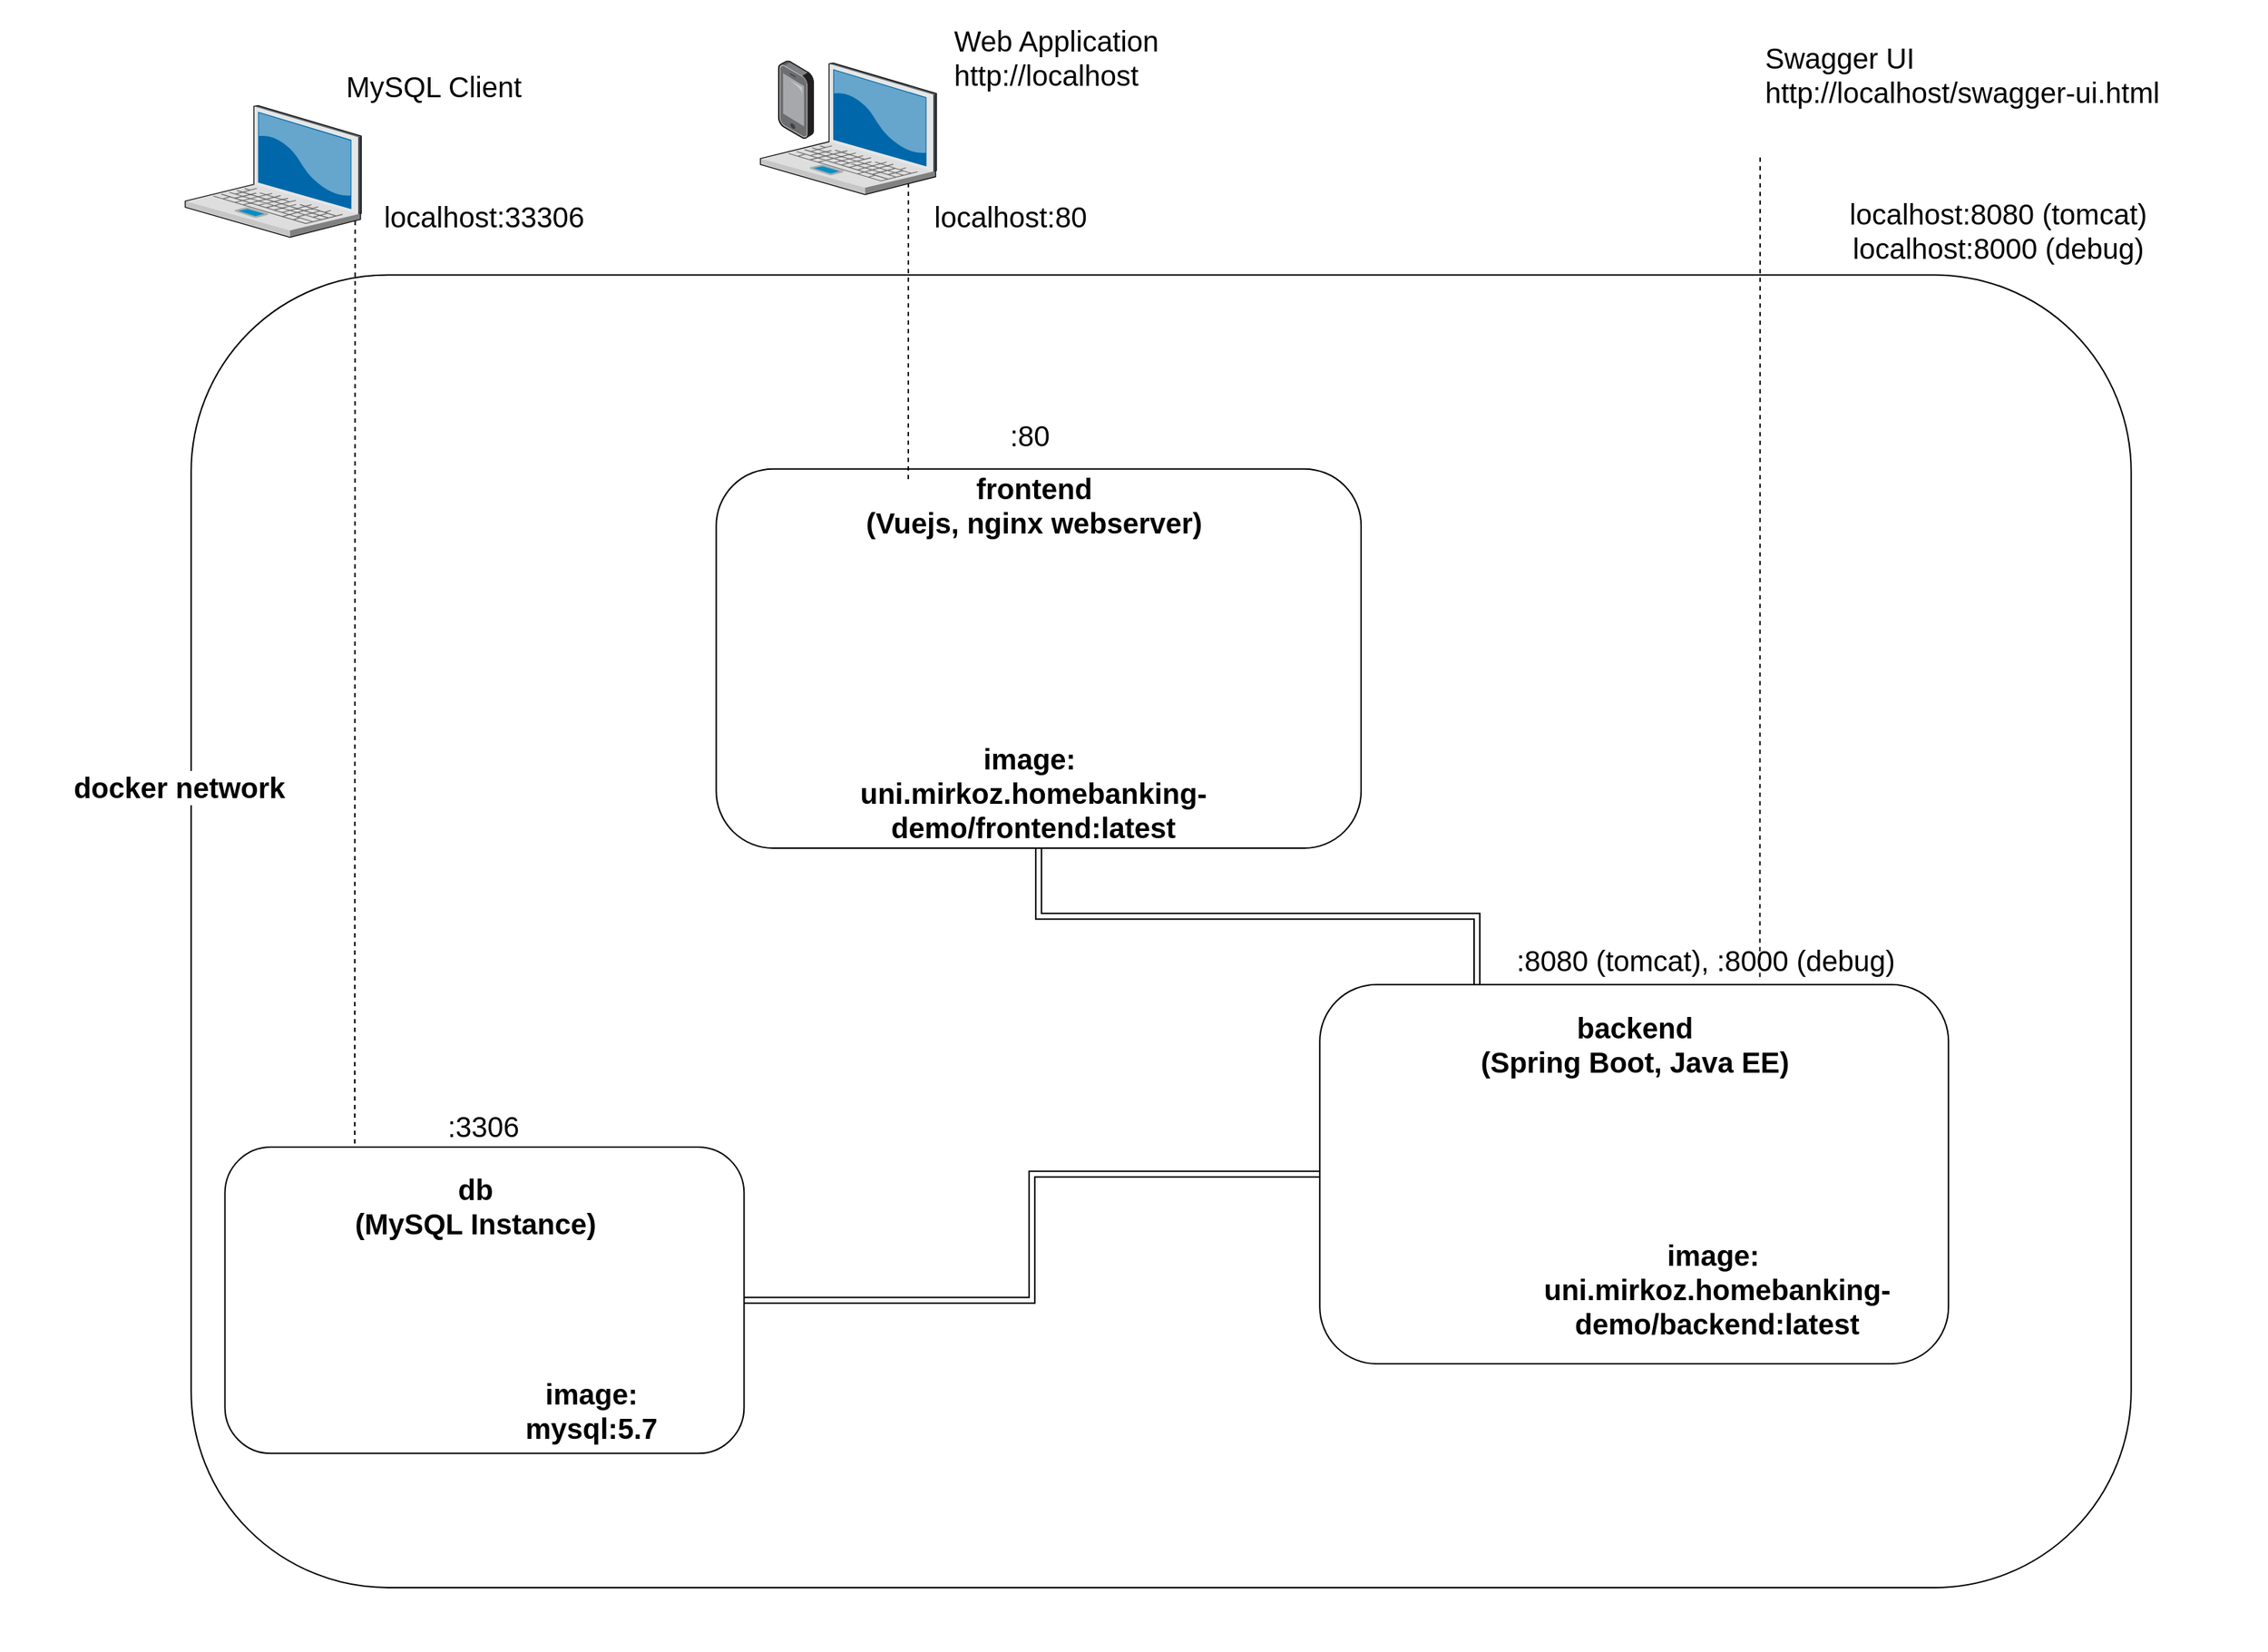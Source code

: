 <mxfile version="11.0.4" type="device"><diagram id="KdtiK3vA-k76IhYo_hw5" name="Page-1"><mxGraphModel dx="2370" dy="1338" grid="1" gridSize="10" guides="1" tooltips="1" connect="1" arrows="1" fold="1" page="1" pageScale="1" pageWidth="827" pageHeight="1169" math="0" shadow="0"><root><mxCell id="0"/><mxCell id="1" parent="0"/><mxCell id="4QRfiJSmy-Bldy5wq3lV-100" value="" style="group" vertex="1" connectable="0" parent="1"><mxGeometry x="52.5" y="20" width="1584" height="1143" as="geometry"/></mxCell><mxCell id="4QRfiJSmy-Bldy5wq3lV-79" value="" style="group;fontSize=20;" vertex="1" connectable="0" parent="4QRfiJSmy-Bldy5wq3lV-100"><mxGeometry x="72" y="120" width="1478" height="979" as="geometry"/></mxCell><mxCell id="4QRfiJSmy-Bldy5wq3lV-59" value="" style="group;fontSize=20;" vertex="1" connectable="0" parent="4QRfiJSmy-Bldy5wq3lV-79"><mxGeometry width="1478" height="979" as="geometry"/></mxCell><mxCell id="4QRfiJSmy-Bldy5wq3lV-39" value="" style="rounded=1;whiteSpace=wrap;html=1;fontSize=20;" vertex="1" parent="4QRfiJSmy-Bldy5wq3lV-59"><mxGeometry x="61.14" y="61.188" width="1356.194" height="917.812" as="geometry"/></mxCell><mxCell id="4QRfiJSmy-Bldy5wq3lV-57" value="" style="group;fontSize=20;" vertex="1" connectable="0" parent="4QRfiJSmy-Bldy5wq3lV-59"><mxGeometry x="428.206" width="450.809" height="461.966" as="geometry"/></mxCell><mxCell id="4QRfiJSmy-Bldy5wq3lV-47" value="" style="group;fontSize=20;" vertex="1" connectable="0" parent="4QRfiJSmy-Bldy5wq3lV-57"><mxGeometry y="163.167" width="450.809" height="298.799" as="geometry"/></mxCell><mxCell id="4QRfiJSmy-Bldy5wq3lV-30" value="" style="group;fontSize=20;" vertex="1" connectable="0" parent="4QRfiJSmy-Bldy5wq3lV-47"><mxGeometry y="33.653" width="450.809" height="265.146" as="geometry"/></mxCell><mxCell id="4QRfiJSmy-Bldy5wq3lV-24" value="" style="rounded=1;whiteSpace=wrap;html=1;fontSize=20;" vertex="1" parent="4QRfiJSmy-Bldy5wq3lV-30"><mxGeometry width="450.809" height="265.146" as="geometry"/></mxCell><mxCell id="4QRfiJSmy-Bldy5wq3lV-8" value="" style="shape=image;html=1;verticalAlign=top;verticalLabelPosition=bottom;labelBackgroundColor=#ffffff;imageAspect=0;aspect=fixed;image=https://cdn4.iconfinder.com/data/icons/logos-brands-5/24/nginx-128.png;fontSize=20;" vertex="1" parent="4QRfiJSmy-Bldy5wq3lV-30"><mxGeometry x="151.944" y="53.029" width="76.891" height="76.891" as="geometry"/></mxCell><mxCell id="4QRfiJSmy-Bldy5wq3lV-9" value="" style="shape=image;html=1;verticalAlign=top;verticalLabelPosition=bottom;labelBackgroundColor=#ffffff;imageAspect=0;aspect=fixed;image=https://cdn3.iconfinder.com/data/icons/logos-and-brands-adobe/512/97_Docker-128.png;fontSize=20;" vertex="1" parent="4QRfiJSmy-Bldy5wq3lV-30"><mxGeometry x="148.177" y="83.623" width="121.25" height="121.25" as="geometry"/></mxCell><mxCell id="4QRfiJSmy-Bldy5wq3lV-14" value="image:&amp;nbsp; uni.mirkoz.homebanking-demo/frontend:latest" style="text;html=1;strokeColor=none;fillColor=none;align=center;verticalAlign=middle;whiteSpace=wrap;rounded=0;fontStyle=1;fontSize=20;" vertex="1" parent="4QRfiJSmy-Bldy5wq3lV-30"><mxGeometry x="77.228" y="187.132" width="288.819" height="77.504" as="geometry"/></mxCell><mxCell id="4QRfiJSmy-Bldy5wq3lV-15" value="frontend&lt;br style=&quot;font-size: 20px;&quot;&gt;(Vuejs, nginx webserver)" style="text;html=1;strokeColor=none;fillColor=none;align=center;verticalAlign=middle;whiteSpace=wrap;rounded=0;fontStyle=1;fontSize=20;" vertex="1" parent="4QRfiJSmy-Bldy5wq3lV-30"><mxGeometry x="8.79" y="5.099" width="428.206" height="40.792" as="geometry"/></mxCell><mxCell id="4QRfiJSmy-Bldy5wq3lV-7" value="" style="shape=image;html=1;verticalAlign=top;verticalLabelPosition=bottom;labelBackgroundColor=#ffffff;imageAspect=0;aspect=fixed;image=https://cdn4.iconfinder.com/data/icons/logos-and-brands/512/367_Vuejs_logo-128.png;fontSize=20;" vertex="1" parent="4QRfiJSmy-Bldy5wq3lV-30"><mxGeometry x="84.134" y="82.603" width="86.748" height="86.748" as="geometry"/></mxCell><mxCell id="4QRfiJSmy-Bldy5wq3lV-46" value=":80" style="text;html=1;strokeColor=none;fillColor=none;align=center;verticalAlign=middle;whiteSpace=wrap;rounded=0;fontSize=20;" vertex="1" parent="4QRfiJSmy-Bldy5wq3lV-47"><mxGeometry x="194.639" width="50.229" height="20.396" as="geometry"/></mxCell><mxCell id="4QRfiJSmy-Bldy5wq3lV-49" value="" style="endArrow=none;dashed=1;html=1;fontSize=20;exitX=0.293;exitY=0.05;exitDx=0;exitDy=0;exitPerimeter=0;" edge="1" parent="4QRfiJSmy-Bldy5wq3lV-57" source="4QRfiJSmy-Bldy5wq3lV-15"><mxGeometry width="50" height="50" relative="1" as="geometry"><mxPoint x="107.993" y="163.167" as="sourcePoint"/><mxPoint x="134.364" y="-25.495" as="targetPoint"/></mxGeometry></mxCell><mxCell id="4QRfiJSmy-Bldy5wq3lV-52" value="localhost:80" style="text;html=1;strokeColor=none;fillColor=none;align=center;verticalAlign=middle;whiteSpace=wrap;rounded=0;fontSize=20;" vertex="1" parent="4QRfiJSmy-Bldy5wq3lV-57"><mxGeometry x="139.387" y="10.198" width="133.108" height="20.396" as="geometry"/></mxCell><mxCell id="4QRfiJSmy-Bldy5wq3lV-58" value="" style="group;fontSize=20;" vertex="1" connectable="0" parent="4QRfiJSmy-Bldy5wq3lV-59"><mxGeometry x="850.133" width="627.867" height="822.462" as="geometry"/></mxCell><mxCell id="4QRfiJSmy-Bldy5wq3lV-42" value="" style="group;fontSize=20;" vertex="1" connectable="0" parent="4QRfiJSmy-Bldy5wq3lV-58"><mxGeometry y="530.292" width="439.507" height="292.17" as="geometry"/></mxCell><mxCell id="4QRfiJSmy-Bldy5wq3lV-28" value="" style="group;fontSize=20;" vertex="1" connectable="0" parent="4QRfiJSmy-Bldy5wq3lV-42"><mxGeometry y="27.024" width="439.507" height="265.146" as="geometry"/></mxCell><mxCell id="4QRfiJSmy-Bldy5wq3lV-23" value="" style="rounded=1;whiteSpace=wrap;html=1;fontSize=20;" vertex="1" parent="4QRfiJSmy-Bldy5wq3lV-28"><mxGeometry width="439.507" height="265.146" as="geometry"/></mxCell><mxCell id="4QRfiJSmy-Bldy5wq3lV-4" value="" style="shape=image;html=1;verticalAlign=top;verticalLabelPosition=bottom;labelBackgroundColor=#ffffff;imageAspect=0;aspect=fixed;image=https://cdn3.iconfinder.com/data/icons/spring-23/32/leaf-spring-plant-ecology-green-128.png;fontSize=20;" vertex="1" parent="4QRfiJSmy-Bldy5wq3lV-28"><mxGeometry x="40.184" y="72.915" width="126.179" height="126.179" as="geometry"/></mxCell><mxCell id="4QRfiJSmy-Bldy5wq3lV-13" value="image:&amp;nbsp; uni.mirkoz.homebanking-demo/backend:latest" style="text;html=1;strokeColor=none;fillColor=none;align=center;verticalAlign=middle;whiteSpace=wrap;rounded=0;fontStyle=1;fontSize=20;" vertex="1" parent="4QRfiJSmy-Bldy5wq3lV-28"><mxGeometry x="133.108" y="174.384" width="288.819" height="77.504" as="geometry"/></mxCell><mxCell id="4QRfiJSmy-Bldy5wq3lV-20" value="" style="shape=image;verticalLabelPosition=bottom;labelBackgroundColor=#ffffff;verticalAlign=top;aspect=fixed;imageAspect=0;image=https://upload.wikimedia.org/wikipedia/commons/a/ab/Swagger-logo.png;fontSize=20;" vertex="1" parent="4QRfiJSmy-Bldy5wq3lV-28"><mxGeometry x="206.568" y="59.658" width="91.677" height="91.677" as="geometry"/></mxCell><mxCell id="4QRfiJSmy-Bldy5wq3lV-5" value="" style="shape=image;html=1;verticalAlign=top;verticalLabelPosition=bottom;labelBackgroundColor=#ffffff;imageAspect=0;aspect=fixed;image=https://cdn3.iconfinder.com/data/icons/logos-and-brands-adobe/512/97_Docker-128.png;fontSize=20;" vertex="1" parent="4QRfiJSmy-Bldy5wq3lV-28"><mxGeometry x="124.318" y="76.994" width="126.179" height="126.179" as="geometry"/></mxCell><mxCell id="4QRfiJSmy-Bldy5wq3lV-12" value="backend&lt;br style=&quot;font-size: 20px;&quot;&gt;(Spring Boot, Java EE)" style="text;html=1;strokeColor=none;fillColor=none;align=center;verticalAlign=middle;whiteSpace=wrap;rounded=0;fontStyle=1;fontSize=20;" vertex="1" parent="4QRfiJSmy-Bldy5wq3lV-28"><mxGeometry x="12.557" y="21.416" width="415.648" height="40.792" as="geometry"/></mxCell><mxCell id="4QRfiJSmy-Bldy5wq3lV-40" value=":8080 (tomcat), :8000 (debug)" style="text;html=1;strokeColor=none;fillColor=none;align=center;verticalAlign=middle;whiteSpace=wrap;rounded=0;fontSize=20;" vertex="1" parent="4QRfiJSmy-Bldy5wq3lV-42"><mxGeometry x="125.573" width="288.819" height="20.396" as="geometry"/></mxCell><mxCell id="4QRfiJSmy-Bldy5wq3lV-50" value="" style="endArrow=none;dashed=1;html=1;fontSize=20;entryX=0.7;entryY=-0.01;entryDx=0;entryDy=0;entryPerimeter=0;" edge="1" parent="4QRfiJSmy-Bldy5wq3lV-58" target="4QRfiJSmy-Bldy5wq3lV-23"><mxGeometry width="50" height="50" relative="1" as="geometry"><mxPoint x="307.811" y="-20.9" as="sourcePoint"/><mxPoint x="-778.556" y="999.396" as="targetPoint"/></mxGeometry></mxCell><mxCell id="4QRfiJSmy-Bldy5wq3lV-51" value="localhost:8080 (tomcat)&lt;br style=&quot;font-size: 20px;&quot;&gt;localhost:8000 (debug)" style="text;html=1;strokeColor=none;fillColor=none;align=center;verticalAlign=middle;whiteSpace=wrap;rounded=0;fontSize=20;" vertex="1" parent="4QRfiJSmy-Bldy5wq3lV-58"><mxGeometry x="321.468" y="9.956" width="306.399" height="40.93" as="geometry"/></mxCell><mxCell id="4QRfiJSmy-Bldy5wq3lV-34" style="edgeStyle=orthogonalEdgeStyle;rounded=0;orthogonalLoop=1;jettySize=auto;html=1;exitX=0;exitY=0.5;exitDx=0;exitDy=0;entryX=1;entryY=0.5;entryDx=0;entryDy=0;fontSize=20;shape=link;" edge="1" parent="4QRfiJSmy-Bldy5wq3lV-59" source="4QRfiJSmy-Bldy5wq3lV-23" target="4QRfiJSmy-Bldy5wq3lV-22"><mxGeometry relative="1" as="geometry"/></mxCell><mxCell id="4QRfiJSmy-Bldy5wq3lV-36" style="edgeStyle=orthogonalEdgeStyle;rounded=0;orthogonalLoop=1;jettySize=auto;html=1;exitX=0.25;exitY=0;exitDx=0;exitDy=0;fontSize=20;shape=link;" edge="1" parent="4QRfiJSmy-Bldy5wq3lV-59" source="4QRfiJSmy-Bldy5wq3lV-23" target="4QRfiJSmy-Bldy5wq3lV-24"><mxGeometry relative="1" as="geometry"/></mxCell><mxCell id="4QRfiJSmy-Bldy5wq3lV-56" value="" style="group;fontSize=20;" vertex="1" connectable="0" parent="4QRfiJSmy-Bldy5wq3lV-59"><mxGeometry x="84.762" y="94.331" width="362.907" height="790.848" as="geometry"/></mxCell><mxCell id="4QRfiJSmy-Bldy5wq3lV-45" value="" style="group;fontSize=20;" vertex="1" connectable="0" parent="4QRfiJSmy-Bldy5wq3lV-56"><mxGeometry y="551.707" width="362.907" height="239.141" as="geometry"/></mxCell><mxCell id="4QRfiJSmy-Bldy5wq3lV-29" value="" style="group;fontSize=20;" vertex="1" connectable="0" parent="4QRfiJSmy-Bldy5wq3lV-45"><mxGeometry y="24.985" width="362.907" height="214.156" as="geometry"/></mxCell><mxCell id="4QRfiJSmy-Bldy5wq3lV-22" value="" style="rounded=1;whiteSpace=wrap;html=1;fontSize=20;" vertex="1" parent="4QRfiJSmy-Bldy5wq3lV-29"><mxGeometry width="362.907" height="214.156" as="geometry"/></mxCell><mxCell id="4QRfiJSmy-Bldy5wq3lV-10" value="db&lt;br style=&quot;font-size: 20px;&quot;&gt;(MySQL Instance)" style="text;html=1;strokeColor=none;fillColor=none;align=center;verticalAlign=middle;whiteSpace=wrap;rounded=0;fontStyle=1;fontSize=20;" vertex="1" parent="4QRfiJSmy-Bldy5wq3lV-29"><mxGeometry x="50.229" y="20.396" width="251.147" height="40.792" as="geometry"/></mxCell><mxCell id="4QRfiJSmy-Bldy5wq3lV-78" value="" style="shape=image;html=1;verticalAlign=top;verticalLabelPosition=bottom;labelBackgroundColor=#ffffff;imageAspect=0;aspect=fixed;image=https://cdn4.iconfinder.com/data/icons/logos-3/504/my_sql-128.png;fontSize=20;" vertex="1" parent="4QRfiJSmy-Bldy5wq3lV-29"><mxGeometry x="37.672" y="72.405" width="105.478" height="105.478" as="geometry"/></mxCell><mxCell id="4QRfiJSmy-Bldy5wq3lV-1" value="" style="shape=image;html=1;verticalAlign=top;verticalLabelPosition=bottom;labelBackgroundColor=#ffffff;imageAspect=0;aspect=fixed;image=https://cdn3.iconfinder.com/data/icons/logos-and-brands-adobe/512/97_Docker-128.png;fontSize=20;" vertex="1" parent="4QRfiJSmy-Bldy5wq3lV-29"><mxGeometry x="129.969" y="69.346" width="126.179" height="126.179" as="geometry"/></mxCell><mxCell id="4QRfiJSmy-Bldy5wq3lV-11" value="image: mysql:5.7" style="text;html=1;strokeColor=none;fillColor=none;align=center;verticalAlign=middle;whiteSpace=wrap;rounded=0;fontStyle=1;fontSize=20;" vertex="1" parent="4QRfiJSmy-Bldy5wq3lV-29"><mxGeometry x="174.547" y="163.167" width="163.246" height="40.792" as="geometry"/></mxCell><mxCell id="4QRfiJSmy-Bldy5wq3lV-41" value=":3306" style="text;html=1;strokeColor=none;fillColor=none;align=center;verticalAlign=middle;whiteSpace=wrap;rounded=0;fontSize=20;" vertex="1" parent="4QRfiJSmy-Bldy5wq3lV-45"><mxGeometry x="155.711" width="50.229" height="20.396" as="geometry"/></mxCell><mxCell id="4QRfiJSmy-Bldy5wq3lV-48" value="" style="endArrow=none;dashed=1;html=1;fontSize=20;entryX=0.25;entryY=0;entryDx=0;entryDy=0;" edge="1" parent="4QRfiJSmy-Bldy5wq3lV-56" target="4QRfiJSmy-Bldy5wq3lV-22"><mxGeometry width="50" height="50" relative="1" as="geometry"><mxPoint x="91.041" y="-118.806" as="sourcePoint"/><mxPoint x="-18.836" y="993.277" as="targetPoint"/></mxGeometry></mxCell><mxCell id="4QRfiJSmy-Bldy5wq3lV-55" value="localhost:33306" style="text;html=1;strokeColor=none;fillColor=none;align=center;verticalAlign=middle;whiteSpace=wrap;rounded=0;fontSize=20;" vertex="1" parent="4QRfiJSmy-Bldy5wq3lV-59"><mxGeometry x="177.686" y="10.198" width="177.059" height="20.396" as="geometry"/></mxCell><mxCell id="4QRfiJSmy-Bldy5wq3lV-61" value="&lt;b style=&quot;font-size: 20px;&quot;&gt;docker network&lt;/b&gt;" style="shape=image;html=1;verticalAlign=top;verticalLabelPosition=bottom;labelBackgroundColor=#ffffff;imageAspect=0;aspect=fixed;image=https://cdn3.iconfinder.com/data/icons/logos-and-brands-adobe/512/97_Docker-128.png;fontSize=20;" vertex="1" parent="4QRfiJSmy-Bldy5wq3lV-100"><mxGeometry x="41.5" y="356.002" width="165.479" height="165.479" as="geometry"/></mxCell><mxCell id="4QRfiJSmy-Bldy5wq3lV-99" value="" style="group" vertex="1" connectable="0" parent="4QRfiJSmy-Bldy5wq3lV-100"><mxGeometry x="91.014" y="-10.5" width="1396.233" height="167.932" as="geometry"/></mxCell><mxCell id="4QRfiJSmy-Bldy5wq3lV-76" value="" style="group;fontSize=20;" vertex="1" connectable="0" parent="4QRfiJSmy-Bldy5wq3lV-99"><mxGeometry x="406.459" y="22.32" width="303.034" height="145.612" as="geometry"/></mxCell><mxCell id="4QRfiJSmy-Bldy5wq3lV-73" value="" style="group;fontSize=20;" vertex="1" connectable="0" parent="4QRfiJSmy-Bldy5wq3lV-76"><mxGeometry x="16.548" width="286.486" height="145.612" as="geometry"/></mxCell><mxCell id="4QRfiJSmy-Bldy5wq3lV-75" value="" style="points=[];aspect=fixed;html=1;align=center;shadow=0;dashed=0;image;image=img/lib/allied_telesis/computer_and_terminals/Smartphone.svg;fontSize=20;" vertex="1" parent="4QRfiJSmy-Bldy5wq3lV-73"><mxGeometry x="29.244" y="19.476" width="25.315" height="54.714" as="geometry"/></mxCell><mxCell id="4QRfiJSmy-Bldy5wq3lV-92" value="" style="group;fontSize=20;" vertex="1" connectable="0" parent="4QRfiJSmy-Bldy5wq3lV-73"><mxGeometry x="-7.091" y="21.257" width="147.161" height="120.087" as="geometry"/></mxCell><mxCell id="4QRfiJSmy-Bldy5wq3lV-74" value="" style="verticalLabelPosition=bottom;aspect=fixed;html=1;verticalAlign=top;strokeColor=none;align=center;outlineConnect=0;shape=mxgraph.citrix.laptop_2;fontSize=20;" vertex="1" parent="4QRfiJSmy-Bldy5wq3lV-92"><mxGeometry x="24.148" width="123.013" height="92.001" as="geometry"/></mxCell><mxCell id="4QRfiJSmy-Bldy5wq3lV-72" value="Web Application&lt;br style=&quot;font-size: 20px;&quot;&gt;http://localhost" style="text;html=1;resizable=0;points=[];autosize=1;align=left;verticalAlign=top;spacingTop=-4;fontSize=20;" vertex="1" parent="4QRfiJSmy-Bldy5wq3lV-73"><mxGeometry x="150.551" y="-8.519" width="130" height="40" as="geometry"/></mxCell><mxCell id="4QRfiJSmy-Bldy5wq3lV-93" value="" style="group;fontSize=20;" vertex="1" connectable="0" parent="4QRfiJSmy-Bldy5wq3lV-99"><mxGeometry y="29.76" width="279.247" height="138.172" as="geometry"/></mxCell><mxCell id="4QRfiJSmy-Bldy5wq3lV-91" value="" style="group;fontSize=20;" vertex="1" connectable="0" parent="4QRfiJSmy-Bldy5wq3lV-93"><mxGeometry width="161.043" height="138.172" as="geometry"/></mxCell><mxCell id="4QRfiJSmy-Bldy5wq3lV-88" value="" style="group;fontSize=20;" vertex="1" connectable="0" parent="4QRfiJSmy-Bldy5wq3lV-91"><mxGeometry y="25.509" width="161.043" height="112.663" as="geometry"/></mxCell><mxCell id="4QRfiJSmy-Bldy5wq3lV-86" value="" style="shape=image;html=1;verticalAlign=top;verticalLabelPosition=bottom;labelBackgroundColor=#ffffff;imageAspect=0;aspect=fixed;image=https://cdn4.iconfinder.com/data/icons/logos-3/504/my_sql-128.png;fontSize=20;" vertex="1" parent="4QRfiJSmy-Bldy5wq3lV-88"><mxGeometry width="95.151" height="95.151" as="geometry"/></mxCell><mxCell id="4QRfiJSmy-Bldy5wq3lV-87" value="" style="verticalLabelPosition=bottom;aspect=fixed;html=1;verticalAlign=top;strokeColor=none;align=center;outlineConnect=0;shape=mxgraph.citrix.laptop_2;fontSize=20;" vertex="1" parent="4QRfiJSmy-Bldy5wq3lV-88"><mxGeometry x="37.968" y="18.069" width="123.075" height="92.048" as="geometry"/></mxCell><mxCell id="4QRfiJSmy-Bldy5wq3lV-89" value="MySQL Client" style="text;html=1;resizable=0;points=[];autosize=1;align=left;verticalAlign=top;spacingTop=-4;fontSize=20;" vertex="1" parent="4QRfiJSmy-Bldy5wq3lV-93"><mxGeometry x="148.414" y="15.943" width="110" height="20" as="geometry"/></mxCell><mxCell id="4QRfiJSmy-Bldy5wq3lV-94" value="" style="group;fontSize=20;" vertex="1" connectable="0" parent="4QRfiJSmy-Bldy5wq3lV-99"><mxGeometry x="1051.829" width="344.404" height="128.606" as="geometry"/></mxCell><mxCell id="4QRfiJSmy-Bldy5wq3lV-70" value="" style="group;fontSize=20;" vertex="1" connectable="0" parent="4QRfiJSmy-Bldy5wq3lV-94"><mxGeometry y="29.76" width="344.404" height="98.846" as="geometry"/></mxCell><mxCell id="4QRfiJSmy-Bldy5wq3lV-68" value="" style="shape=image;verticalLabelPosition=bottom;labelBackgroundColor=#ffffff;verticalAlign=top;aspect=fixed;imageAspect=0;image=https://upload.wikimedia.org/wikipedia/commons/a/ab/Swagger-logo.png;fontSize=20;" vertex="1" parent="4QRfiJSmy-Bldy5wq3lV-70"><mxGeometry width="96.185" height="96.185" as="geometry"/></mxCell><mxCell id="4QRfiJSmy-Bldy5wq3lV-69" value="Swagger UI&lt;br style=&quot;font-size: 20px;&quot;&gt;http://localhost/swagger-ui.html" style="text;html=1;resizable=0;points=[];autosize=1;align=left;verticalAlign=top;spacingTop=-4;fontSize=20;" vertex="1" parent="4QRfiJSmy-Bldy5wq3lV-94"><mxGeometry x="88.428" y="25.509" width="240" height="40" as="geometry"/></mxCell></root></mxGraphModel></diagram></mxfile>